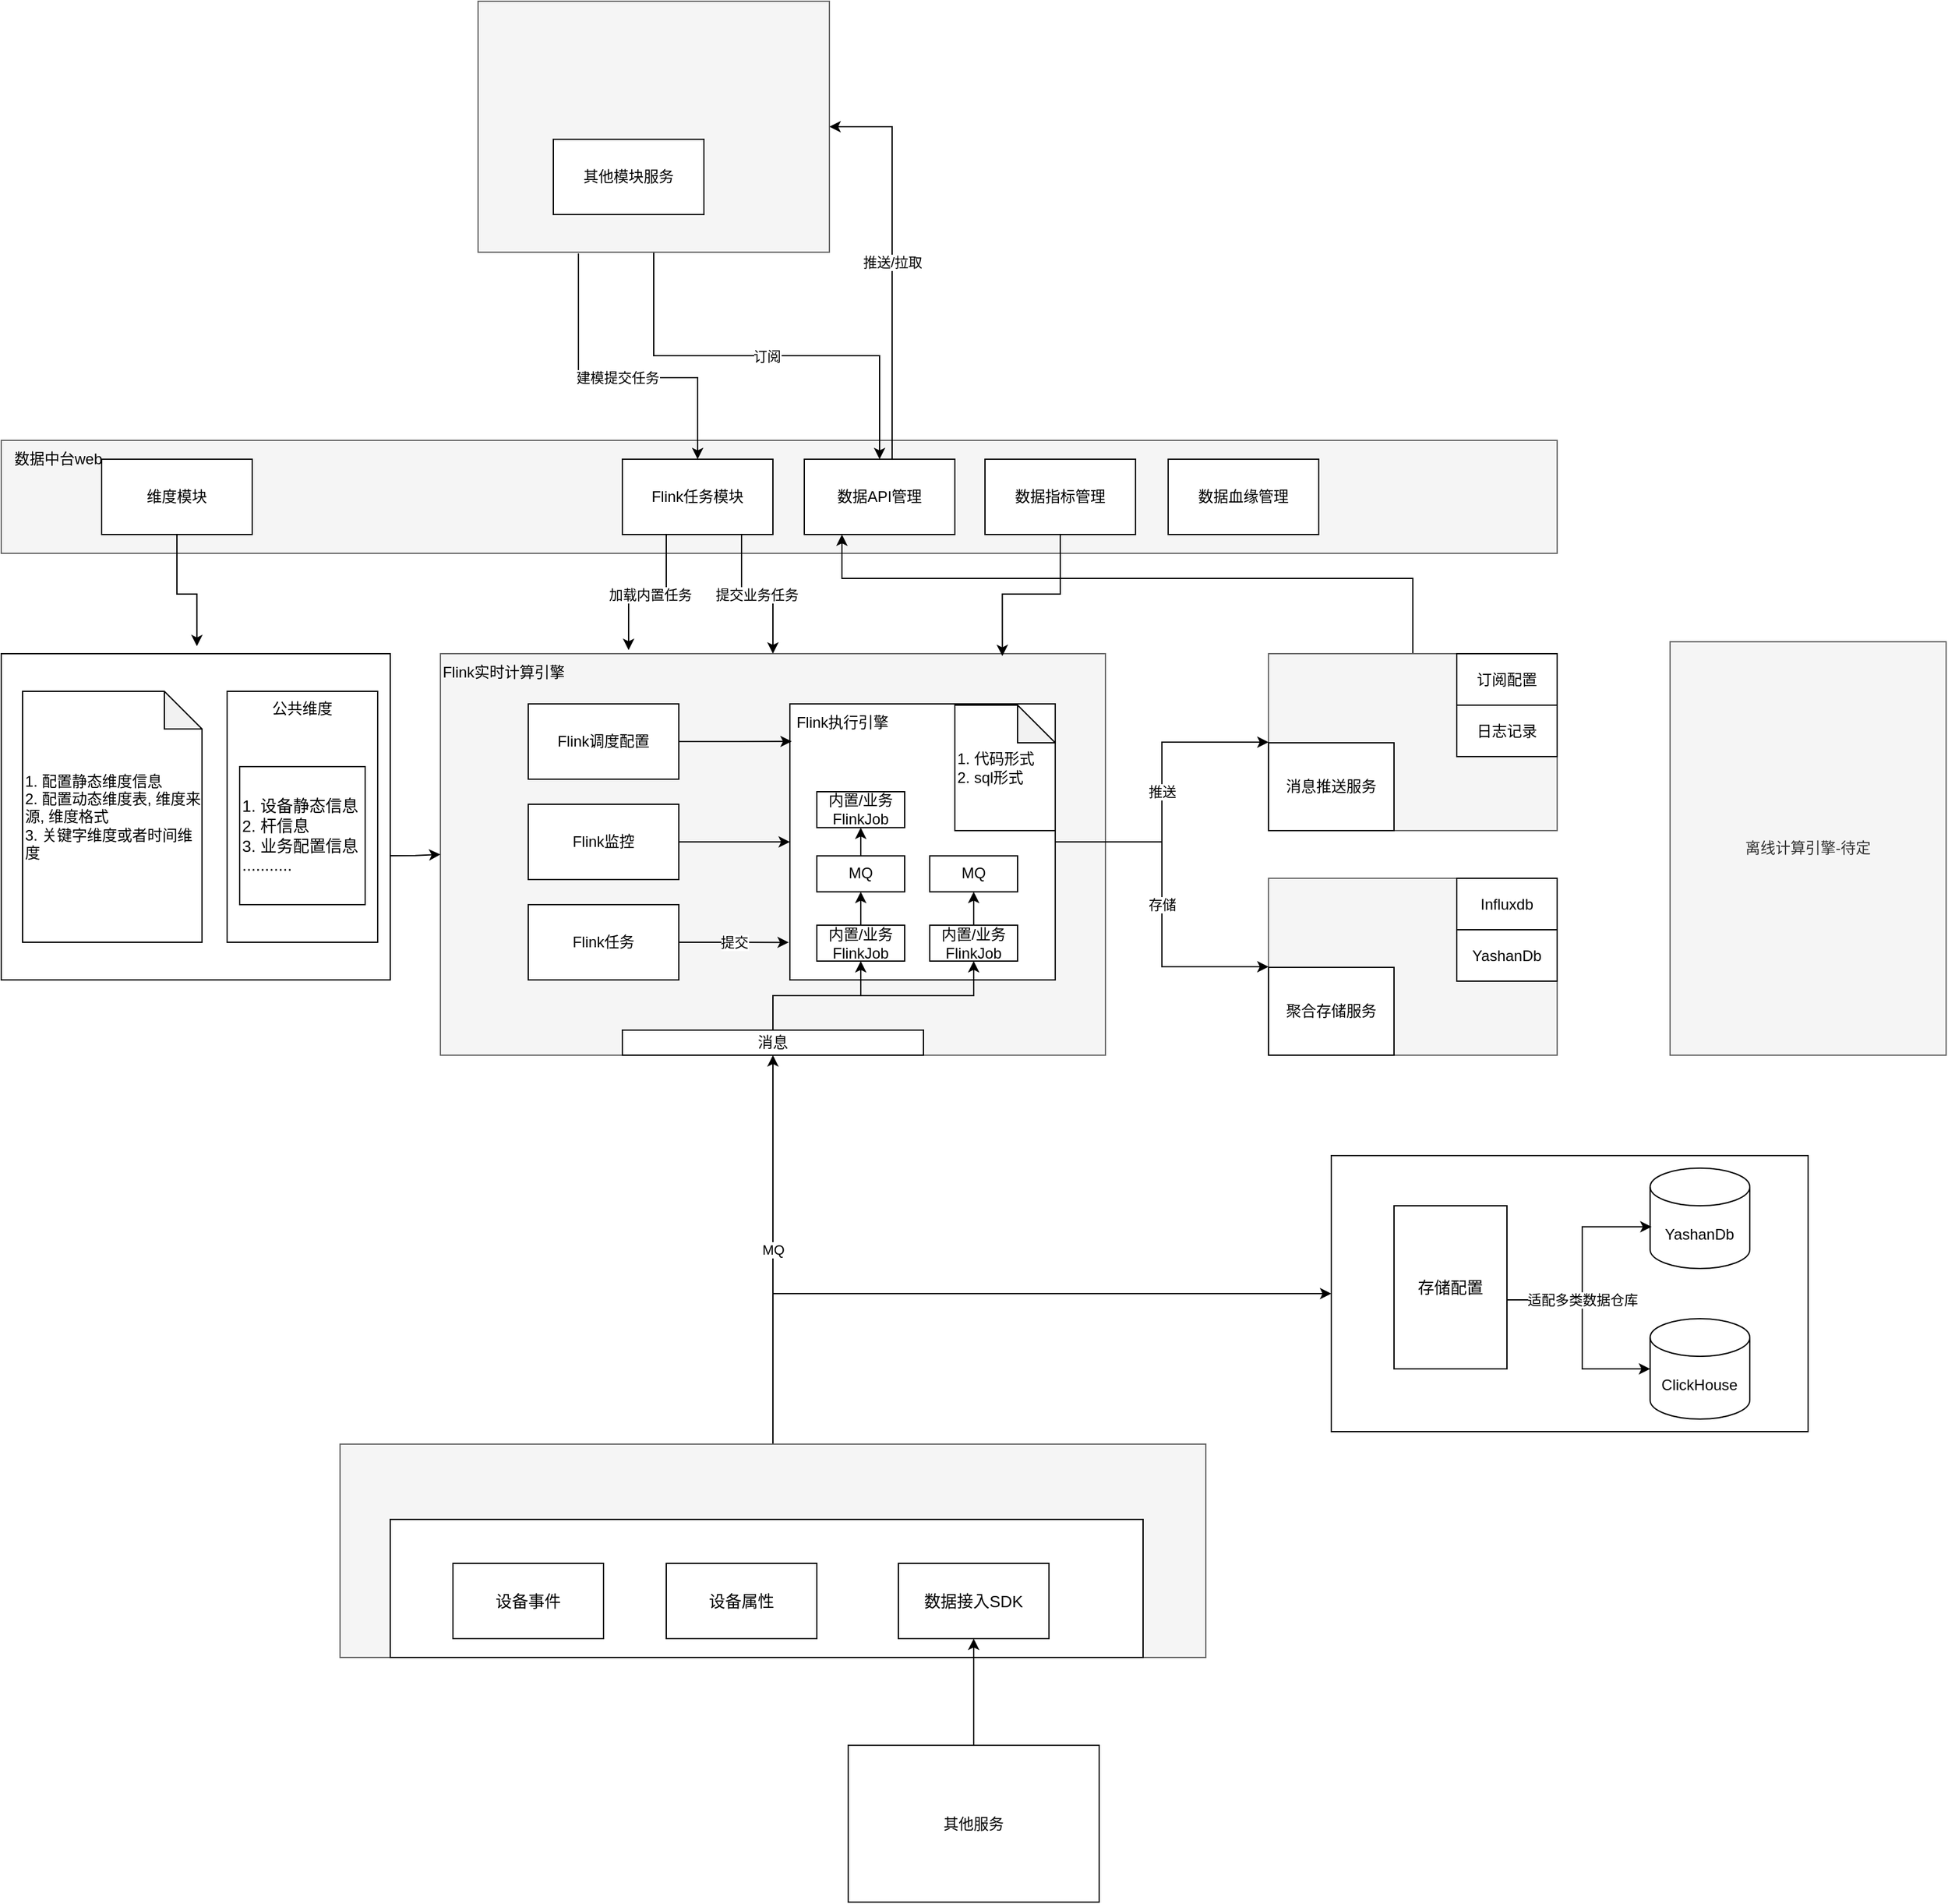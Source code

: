 <mxfile version="21.6.6" type="github" pages="2">
  <diagram name="总体设计" id="ryRMONgh2g4YDS1a8t3J">
    <mxGraphModel dx="2261" dy="797" grid="1" gridSize="10" guides="1" tooltips="1" connect="1" arrows="1" fold="1" page="1" pageScale="1" pageWidth="827" pageHeight="1169" math="0" shadow="0">
      <root>
        <mxCell id="0" />
        <mxCell id="1" parent="0" />
        <mxCell id="PvHFU-CTbL9CK4LDVLUQ-46" value="" style="rounded=0;whiteSpace=wrap;html=1;fillColor=#f5f5f5;fontColor=#333333;strokeColor=#666666;" parent="1" vertex="1">
          <mxGeometry x="-430" y="1090" width="1240" height="90" as="geometry" />
        </mxCell>
        <mxCell id="PvHFU-CTbL9CK4LDVLUQ-59" value="订阅" style="edgeStyle=orthogonalEdgeStyle;rounded=0;orthogonalLoop=1;jettySize=auto;html=1;entryX=0.5;entryY=0;entryDx=0;entryDy=0;" parent="1" source="PvHFU-CTbL9CK4LDVLUQ-57" target="PvHFU-CTbL9CK4LDVLUQ-58" edge="1">
          <mxGeometry relative="1" as="geometry" />
        </mxCell>
        <mxCell id="PvHFU-CTbL9CK4LDVLUQ-57" value="" style="rounded=0;whiteSpace=wrap;html=1;fillColor=#f5f5f5;fontColor=#333333;strokeColor=#666666;" parent="1" vertex="1">
          <mxGeometry x="-50" y="740" width="280" height="200" as="geometry" />
        </mxCell>
        <mxCell id="PvHFU-CTbL9CK4LDVLUQ-64" style="edgeStyle=orthogonalEdgeStyle;rounded=0;orthogonalLoop=1;jettySize=auto;html=1;" parent="1" source="PvHFU-CTbL9CK4LDVLUQ-16" target="PvHFU-CTbL9CK4LDVLUQ-58" edge="1">
          <mxGeometry relative="1" as="geometry">
            <Array as="points">
              <mxPoint x="695" y="1200" />
              <mxPoint x="240" y="1200" />
            </Array>
          </mxGeometry>
        </mxCell>
        <mxCell id="PvHFU-CTbL9CK4LDVLUQ-16" value="" style="rounded=0;whiteSpace=wrap;html=1;fillColor=#f5f5f5;fontColor=#333333;strokeColor=#666666;" parent="1" vertex="1">
          <mxGeometry x="580" y="1260" width="230" height="141" as="geometry" />
        </mxCell>
        <mxCell id="PvHFU-CTbL9CK4LDVLUQ-15" value="" style="rounded=0;whiteSpace=wrap;html=1;fillColor=#f5f5f5;fontColor=#333333;strokeColor=#666666;" parent="1" vertex="1">
          <mxGeometry x="580" y="1439" width="230" height="141" as="geometry" />
        </mxCell>
        <mxCell id="hSYeHgHkIvERPk_130jk-10" value="" style="rounded=0;whiteSpace=wrap;html=1;fillColor=#f5f5f5;gradientColor=none;strokeColor=#666666;fontSize=21;movable=1;resizable=1;rotatable=1;deletable=1;editable=1;locked=0;connectable=1;" parent="1" vertex="1">
          <mxGeometry x="-80" y="1260" width="530" height="320" as="geometry" />
        </mxCell>
        <mxCell id="PvHFU-CTbL9CK4LDVLUQ-27" value="推送" style="edgeStyle=orthogonalEdgeStyle;rounded=0;orthogonalLoop=1;jettySize=auto;html=1;" parent="1" source="PvHFU-CTbL9CK4LDVLUQ-2" target="PvHFU-CTbL9CK4LDVLUQ-16" edge="1">
          <mxGeometry relative="1" as="geometry" />
        </mxCell>
        <mxCell id="PvHFU-CTbL9CK4LDVLUQ-28" value="存储" style="edgeStyle=orthogonalEdgeStyle;rounded=0;orthogonalLoop=1;jettySize=auto;html=1;entryX=0;entryY=0.5;entryDx=0;entryDy=0;" parent="1" source="PvHFU-CTbL9CK4LDVLUQ-2" target="PvHFU-CTbL9CK4LDVLUQ-15" edge="1">
          <mxGeometry relative="1" as="geometry" />
        </mxCell>
        <mxCell id="PvHFU-CTbL9CK4LDVLUQ-2" value="" style="rounded=0;whiteSpace=wrap;html=1;" parent="1" vertex="1">
          <mxGeometry x="198.5" y="1300" width="211.5" height="220" as="geometry" />
        </mxCell>
        <mxCell id="DdPbdOL3YVelSkthv5l_-2" value="MQ" style="edgeStyle=orthogonalEdgeStyle;rounded=0;orthogonalLoop=1;jettySize=auto;html=1;entryX=0.5;entryY=1;entryDx=0;entryDy=0;" edge="1" parent="1" source="hSYeHgHkIvERPk_130jk-9" target="PvHFU-CTbL9CK4LDVLUQ-1">
          <mxGeometry relative="1" as="geometry" />
        </mxCell>
        <mxCell id="DdPbdOL3YVelSkthv5l_-3" style="edgeStyle=orthogonalEdgeStyle;rounded=0;orthogonalLoop=1;jettySize=auto;html=1;entryX=0;entryY=0.5;entryDx=0;entryDy=0;exitX=0.5;exitY=0;exitDx=0;exitDy=0;" edge="1" parent="1" source="hSYeHgHkIvERPk_130jk-9" target="hSYeHgHkIvERPk_130jk-26">
          <mxGeometry relative="1" as="geometry" />
        </mxCell>
        <mxCell id="hSYeHgHkIvERPk_130jk-9" value="" style="rounded=0;whiteSpace=wrap;html=1;fillColor=#f5f5f5;gradientColor=none;strokeColor=#666666;fontSize=13;movable=1;resizable=1;rotatable=1;deletable=1;editable=1;locked=0;connectable=1;" parent="1" vertex="1">
          <mxGeometry x="-160" y="1890" width="690" height="170" as="geometry" />
        </mxCell>
        <mxCell id="hSYeHgHkIvERPk_130jk-2" value="" style="rounded=0;whiteSpace=wrap;html=1;fontSize=13;" parent="1" vertex="1">
          <mxGeometry x="-120" y="1950" width="600" height="110" as="geometry" />
        </mxCell>
        <mxCell id="hSYeHgHkIvERPk_130jk-3" value="设备事件" style="rounded=0;whiteSpace=wrap;html=1;fontSize=13;" parent="1" vertex="1">
          <mxGeometry x="-70" y="1985" width="120" height="60" as="geometry" />
        </mxCell>
        <mxCell id="hSYeHgHkIvERPk_130jk-4" value="设备属性" style="rounded=0;whiteSpace=wrap;html=1;fontSize=13;" parent="1" vertex="1">
          <mxGeometry x="100" y="1985" width="120" height="60" as="geometry" />
        </mxCell>
        <mxCell id="hSYeHgHkIvERPk_130jk-11" value="Flink实时计算引擎" style="text;html=1;align=center;verticalAlign=middle;resizable=0;points=[];autosize=1;strokeColor=none;fillColor=none;" parent="1" vertex="1">
          <mxGeometry x="-90" y="1260" width="120" height="30" as="geometry" />
        </mxCell>
        <mxCell id="hSYeHgHkIvERPk_130jk-17" style="edgeStyle=orthogonalEdgeStyle;rounded=0;orthogonalLoop=1;jettySize=auto;html=1;entryX=0;entryY=0.5;entryDx=0;entryDy=0;exitX=0.997;exitY=0.619;exitDx=0;exitDy=0;exitPerimeter=0;" parent="1" source="hSYeHgHkIvERPk_130jk-16" target="hSYeHgHkIvERPk_130jk-10" edge="1">
          <mxGeometry relative="1" as="geometry" />
        </mxCell>
        <mxCell id="hSYeHgHkIvERPk_130jk-16" value="" style="rounded=0;whiteSpace=wrap;html=1;align=left;fontSize=14;" parent="1" vertex="1">
          <mxGeometry x="-430" y="1260" width="310" height="260" as="geometry" />
        </mxCell>
        <mxCell id="hSYeHgHkIvERPk_130jk-34" value="公共维度&lt;br style=&quot;border-color: var(--border-color); font-size: 14px;&quot;&gt;" style="rounded=0;whiteSpace=wrap;html=1;align=center;verticalAlign=top;" parent="1" vertex="1">
          <mxGeometry x="-250" y="1290" width="120" height="200" as="geometry" />
        </mxCell>
        <mxCell id="hSYeHgHkIvERPk_130jk-35" value="1. 设备静态信息&lt;br style=&quot;border-color: var(--border-color); font-size: 13px;&quot;&gt;&lt;span style=&quot;border-color: var(--border-color); font-size: 13px;&quot;&gt;2. 杆信息&lt;/span&gt;&lt;br style=&quot;border-color: var(--border-color); font-size: 13px;&quot;&gt;&lt;div style=&quot;border-color: var(--border-color); font-size: 13px;&quot;&gt;&lt;span style=&quot;border-color: var(--border-color); background-color: initial; font-size: 13px;&quot;&gt;3. 业务配置信息&lt;/span&gt;&lt;/div&gt;&lt;div style=&quot;border-color: var(--border-color); font-size: 13px;&quot;&gt;&lt;span style=&quot;border-color: var(--border-color); background-color: initial; font-size: 13px;&quot;&gt;...........&lt;/span&gt;&lt;/div&gt;" style="rounded=0;whiteSpace=wrap;html=1;align=left;fontSize=13;" parent="1" vertex="1">
          <mxGeometry x="-240" y="1350" width="100" height="110" as="geometry" />
        </mxCell>
        <mxCell id="hSYeHgHkIvERPk_130jk-36" value="1. 配置静态维度信息&lt;br&gt;2. 配置动态维度表, 维度来源, 维度格式&lt;br&gt;3. 关键字维度或者时间维度" style="shape=note;whiteSpace=wrap;html=1;backgroundOutline=1;darkOpacity=0.05;align=left;" parent="1" vertex="1">
          <mxGeometry x="-413" y="1290" width="143" height="200" as="geometry" />
        </mxCell>
        <mxCell id="PvHFU-CTbL9CK4LDVLUQ-12" style="edgeStyle=orthogonalEdgeStyle;rounded=0;orthogonalLoop=1;jettySize=auto;html=1;entryX=0.5;entryY=1;entryDx=0;entryDy=0;" parent="1" source="PvHFU-CTbL9CK4LDVLUQ-1" target="hSYeHgHkIvERPk_130jk-12" edge="1">
          <mxGeometry relative="1" as="geometry" />
        </mxCell>
        <mxCell id="PvHFU-CTbL9CK4LDVLUQ-42" style="edgeStyle=orthogonalEdgeStyle;rounded=0;orthogonalLoop=1;jettySize=auto;html=1;exitX=0.5;exitY=0;exitDx=0;exitDy=0;" parent="1" source="PvHFU-CTbL9CK4LDVLUQ-1" target="PvHFU-CTbL9CK4LDVLUQ-37" edge="1">
          <mxGeometry relative="1" as="geometry" />
        </mxCell>
        <mxCell id="PvHFU-CTbL9CK4LDVLUQ-1" value="消息" style="rounded=0;whiteSpace=wrap;html=1;" parent="1" vertex="1">
          <mxGeometry x="65" y="1560" width="240" height="20" as="geometry" />
        </mxCell>
        <mxCell id="PvHFU-CTbL9CK4LDVLUQ-3" value="Flink执行引擎" style="text;html=1;align=center;verticalAlign=middle;resizable=0;points=[];autosize=1;strokeColor=none;fillColor=none;" parent="1" vertex="1">
          <mxGeometry x="190" y="1300" width="100" height="30" as="geometry" />
        </mxCell>
        <mxCell id="PvHFU-CTbL9CK4LDVLUQ-11" value="提交" style="edgeStyle=orthogonalEdgeStyle;rounded=0;orthogonalLoop=1;jettySize=auto;html=1;entryX=-0.004;entryY=0.864;entryDx=0;entryDy=0;entryPerimeter=0;" parent="1" source="PvHFU-CTbL9CK4LDVLUQ-10" target="PvHFU-CTbL9CK4LDVLUQ-2" edge="1">
          <mxGeometry relative="1" as="geometry" />
        </mxCell>
        <mxCell id="PvHFU-CTbL9CK4LDVLUQ-10" value="Flink任务" style="rounded=0;whiteSpace=wrap;html=1;" parent="1" vertex="1">
          <mxGeometry x="-10" y="1460" width="120" height="60" as="geometry" />
        </mxCell>
        <mxCell id="PvHFU-CTbL9CK4LDVLUQ-18" value="聚合存储服务" style="rounded=0;whiteSpace=wrap;html=1;" parent="1" vertex="1">
          <mxGeometry x="580" y="1510" width="100" height="70" as="geometry" />
        </mxCell>
        <mxCell id="PvHFU-CTbL9CK4LDVLUQ-19" value="Influxdb" style="rounded=0;whiteSpace=wrap;html=1;" parent="1" vertex="1">
          <mxGeometry x="730" y="1439" width="80" height="41" as="geometry" />
        </mxCell>
        <mxCell id="PvHFU-CTbL9CK4LDVLUQ-20" value="YashanDb" style="rounded=0;whiteSpace=wrap;html=1;" parent="1" vertex="1">
          <mxGeometry x="730" y="1480" width="80" height="41" as="geometry" />
        </mxCell>
        <mxCell id="PvHFU-CTbL9CK4LDVLUQ-23" value="消息推送服务" style="rounded=0;whiteSpace=wrap;html=1;" parent="1" vertex="1">
          <mxGeometry x="580" y="1331" width="100" height="70" as="geometry" />
        </mxCell>
        <mxCell id="PvHFU-CTbL9CK4LDVLUQ-25" value="订阅配置" style="rounded=0;whiteSpace=wrap;html=1;" parent="1" vertex="1">
          <mxGeometry x="730" y="1260" width="80" height="41" as="geometry" />
        </mxCell>
        <mxCell id="PvHFU-CTbL9CK4LDVLUQ-26" value="日志记录" style="rounded=0;whiteSpace=wrap;html=1;" parent="1" vertex="1">
          <mxGeometry x="730" y="1301" width="80" height="41" as="geometry" />
        </mxCell>
        <mxCell id="PvHFU-CTbL9CK4LDVLUQ-31" value="" style="group" parent="1" vertex="1" connectable="0">
          <mxGeometry x="220" y="1370" width="70" height="135" as="geometry" />
        </mxCell>
        <mxCell id="hSYeHgHkIvERPk_130jk-12" value="内置/业务FlinkJob" style="rounded=0;whiteSpace=wrap;html=1;" parent="PvHFU-CTbL9CK4LDVLUQ-31" vertex="1">
          <mxGeometry y="106.364" width="70" height="28.636" as="geometry" />
        </mxCell>
        <mxCell id="PvHFU-CTbL9CK4LDVLUQ-5" value="内置/业务FlinkJob" style="rounded=0;whiteSpace=wrap;html=1;" parent="PvHFU-CTbL9CK4LDVLUQ-31" vertex="1">
          <mxGeometry width="70" height="28.636" as="geometry" />
        </mxCell>
        <mxCell id="PvHFU-CTbL9CK4LDVLUQ-8" style="edgeStyle=orthogonalEdgeStyle;rounded=0;orthogonalLoop=1;jettySize=auto;html=1;" parent="PvHFU-CTbL9CK4LDVLUQ-31" source="PvHFU-CTbL9CK4LDVLUQ-6" target="PvHFU-CTbL9CK4LDVLUQ-5" edge="1">
          <mxGeometry relative="1" as="geometry" />
        </mxCell>
        <mxCell id="PvHFU-CTbL9CK4LDVLUQ-6" value="MQ" style="rounded=0;whiteSpace=wrap;html=1;" parent="PvHFU-CTbL9CK4LDVLUQ-31" vertex="1">
          <mxGeometry y="51.136" width="70" height="28.636" as="geometry" />
        </mxCell>
        <mxCell id="PvHFU-CTbL9CK4LDVLUQ-7" style="edgeStyle=orthogonalEdgeStyle;rounded=0;orthogonalLoop=1;jettySize=auto;html=1;entryX=0.5;entryY=1;entryDx=0;entryDy=0;" parent="PvHFU-CTbL9CK4LDVLUQ-31" source="hSYeHgHkIvERPk_130jk-12" target="PvHFU-CTbL9CK4LDVLUQ-6" edge="1">
          <mxGeometry relative="1" as="geometry" />
        </mxCell>
        <mxCell id="PvHFU-CTbL9CK4LDVLUQ-35" style="edgeStyle=orthogonalEdgeStyle;rounded=0;orthogonalLoop=1;jettySize=auto;html=1;entryX=0;entryY=0.5;entryDx=0;entryDy=0;" parent="1" source="PvHFU-CTbL9CK4LDVLUQ-32" target="PvHFU-CTbL9CK4LDVLUQ-2" edge="1">
          <mxGeometry relative="1" as="geometry" />
        </mxCell>
        <mxCell id="PvHFU-CTbL9CK4LDVLUQ-32" value="Flink监控" style="rounded=0;whiteSpace=wrap;html=1;" parent="1" vertex="1">
          <mxGeometry x="-10" y="1380" width="120" height="60" as="geometry" />
        </mxCell>
        <mxCell id="PvHFU-CTbL9CK4LDVLUQ-34" style="edgeStyle=orthogonalEdgeStyle;rounded=0;orthogonalLoop=1;jettySize=auto;html=1;entryX=0.007;entryY=0.136;entryDx=0;entryDy=0;entryPerimeter=0;" parent="1" source="PvHFU-CTbL9CK4LDVLUQ-33" target="PvHFU-CTbL9CK4LDVLUQ-2" edge="1">
          <mxGeometry relative="1" as="geometry" />
        </mxCell>
        <mxCell id="PvHFU-CTbL9CK4LDVLUQ-33" value="Flink调度配置" style="rounded=0;whiteSpace=wrap;html=1;" parent="1" vertex="1">
          <mxGeometry x="-10" y="1300" width="120" height="60" as="geometry" />
        </mxCell>
        <mxCell id="PvHFU-CTbL9CK4LDVLUQ-45" value="" style="group" parent="1" vertex="1" connectable="0">
          <mxGeometry x="310" y="1421.136" width="70" height="83.864" as="geometry" />
        </mxCell>
        <mxCell id="PvHFU-CTbL9CK4LDVLUQ-37" value="内置/业务FlinkJob" style="rounded=0;whiteSpace=wrap;html=1;" parent="PvHFU-CTbL9CK4LDVLUQ-45" vertex="1">
          <mxGeometry y="55.227" width="70" height="28.636" as="geometry" />
        </mxCell>
        <mxCell id="PvHFU-CTbL9CK4LDVLUQ-40" value="MQ" style="rounded=0;whiteSpace=wrap;html=1;" parent="PvHFU-CTbL9CK4LDVLUQ-45" vertex="1">
          <mxGeometry width="70" height="28.636" as="geometry" />
        </mxCell>
        <mxCell id="PvHFU-CTbL9CK4LDVLUQ-41" style="edgeStyle=orthogonalEdgeStyle;rounded=0;orthogonalLoop=1;jettySize=auto;html=1;entryX=0.5;entryY=1;entryDx=0;entryDy=0;" parent="PvHFU-CTbL9CK4LDVLUQ-45" source="PvHFU-CTbL9CK4LDVLUQ-37" target="PvHFU-CTbL9CK4LDVLUQ-40" edge="1">
          <mxGeometry relative="1" as="geometry" />
        </mxCell>
        <mxCell id="PvHFU-CTbL9CK4LDVLUQ-54" value="加载内置任务" style="edgeStyle=orthogonalEdgeStyle;rounded=0;orthogonalLoop=1;jettySize=auto;html=1;entryX=0.283;entryY=-0.009;entryDx=0;entryDy=0;entryPerimeter=0;" parent="1" source="PvHFU-CTbL9CK4LDVLUQ-50" target="hSYeHgHkIvERPk_130jk-10" edge="1">
          <mxGeometry relative="1" as="geometry">
            <mxPoint x="70" y="1240" as="targetPoint" />
            <Array as="points">
              <mxPoint x="100" y="1213" />
              <mxPoint x="70" y="1213" />
            </Array>
          </mxGeometry>
        </mxCell>
        <mxCell id="PvHFU-CTbL9CK4LDVLUQ-56" value="建模提交任务" style="edgeStyle=orthogonalEdgeStyle;rounded=0;orthogonalLoop=1;jettySize=auto;html=1;entryX=0.5;entryY=0;entryDx=0;entryDy=0;" parent="1" target="PvHFU-CTbL9CK4LDVLUQ-50" edge="1">
          <mxGeometry x="0.004" relative="1" as="geometry">
            <mxPoint x="30" y="941" as="sourcePoint" />
            <Array as="points">
              <mxPoint x="30" y="1040" />
              <mxPoint x="125" y="1040" />
            </Array>
            <mxPoint as="offset" />
          </mxGeometry>
        </mxCell>
        <mxCell id="PvHFU-CTbL9CK4LDVLUQ-55" value="其他模块服务" style="rounded=0;whiteSpace=wrap;html=1;" parent="1" vertex="1">
          <mxGeometry x="10" y="850" width="120" height="60" as="geometry" />
        </mxCell>
        <mxCell id="PvHFU-CTbL9CK4LDVLUQ-47" value="数据中台web" style="text;html=1;align=center;verticalAlign=middle;resizable=0;points=[];autosize=1;strokeColor=none;fillColor=none;" parent="1" vertex="1">
          <mxGeometry x="-430" y="1090" width="90" height="30" as="geometry" />
        </mxCell>
        <mxCell id="PvHFU-CTbL9CK4LDVLUQ-62" style="edgeStyle=orthogonalEdgeStyle;rounded=0;orthogonalLoop=1;jettySize=auto;html=1;entryX=0.503;entryY=-0.023;entryDx=0;entryDy=0;entryPerimeter=0;" parent="1" source="PvHFU-CTbL9CK4LDVLUQ-48" target="hSYeHgHkIvERPk_130jk-16" edge="1">
          <mxGeometry relative="1" as="geometry" />
        </mxCell>
        <mxCell id="PvHFU-CTbL9CK4LDVLUQ-48" value="维度模块" style="rounded=0;whiteSpace=wrap;html=1;" parent="1" vertex="1">
          <mxGeometry x="-350" y="1105" width="120" height="60" as="geometry" />
        </mxCell>
        <mxCell id="PvHFU-CTbL9CK4LDVLUQ-66" value="提交业务任务" style="edgeStyle=orthogonalEdgeStyle;rounded=0;orthogonalLoop=1;jettySize=auto;html=1;" parent="1" source="PvHFU-CTbL9CK4LDVLUQ-50" target="hSYeHgHkIvERPk_130jk-10" edge="1">
          <mxGeometry relative="1" as="geometry">
            <Array as="points">
              <mxPoint x="160" y="1213" />
              <mxPoint x="185" y="1213" />
            </Array>
          </mxGeometry>
        </mxCell>
        <mxCell id="PvHFU-CTbL9CK4LDVLUQ-50" value="Flink任务模块" style="rounded=0;whiteSpace=wrap;html=1;" parent="1" vertex="1">
          <mxGeometry x="65" y="1105" width="120" height="60" as="geometry" />
        </mxCell>
        <mxCell id="PvHFU-CTbL9CK4LDVLUQ-63" style="edgeStyle=orthogonalEdgeStyle;rounded=0;orthogonalLoop=1;jettySize=auto;html=1;entryX=0.845;entryY=0.006;entryDx=0;entryDy=0;entryPerimeter=0;" parent="1" source="PvHFU-CTbL9CK4LDVLUQ-51" target="hSYeHgHkIvERPk_130jk-10" edge="1">
          <mxGeometry relative="1" as="geometry" />
        </mxCell>
        <mxCell id="PvHFU-CTbL9CK4LDVLUQ-51" value="数据指标管理" style="rounded=0;whiteSpace=wrap;html=1;" parent="1" vertex="1">
          <mxGeometry x="354" y="1105" width="120" height="60" as="geometry" />
        </mxCell>
        <mxCell id="PvHFU-CTbL9CK4LDVLUQ-65" value="推送/拉取" style="edgeStyle=orthogonalEdgeStyle;rounded=0;orthogonalLoop=1;jettySize=auto;html=1;entryX=1;entryY=0.5;entryDx=0;entryDy=0;" parent="1" source="PvHFU-CTbL9CK4LDVLUQ-58" target="PvHFU-CTbL9CK4LDVLUQ-57" edge="1">
          <mxGeometry relative="1" as="geometry">
            <Array as="points">
              <mxPoint x="280" y="840" />
            </Array>
          </mxGeometry>
        </mxCell>
        <mxCell id="PvHFU-CTbL9CK4LDVLUQ-58" value="数据API管理" style="rounded=0;whiteSpace=wrap;html=1;" parent="1" vertex="1">
          <mxGeometry x="210" y="1105" width="120" height="60" as="geometry" />
        </mxCell>
        <mxCell id="PvHFU-CTbL9CK4LDVLUQ-60" value="数据血缘管理" style="rounded=0;whiteSpace=wrap;html=1;" parent="1" vertex="1">
          <mxGeometry x="500" y="1105" width="120" height="60" as="geometry" />
        </mxCell>
        <mxCell id="PvHFU-CTbL9CK4LDVLUQ-67" value="1. 代码形式&lt;br&gt;2. sql形式" style="shape=note;whiteSpace=wrap;html=1;backgroundOutline=1;darkOpacity=0.05;align=left;" parent="1" vertex="1">
          <mxGeometry x="330" y="1301" width="80" height="100" as="geometry" />
        </mxCell>
        <mxCell id="SKs566gwwqL2imy3KGl5-1" value="离线计算引擎-待定" style="rounded=0;whiteSpace=wrap;html=1;fillColor=#f5f5f5;fontColor=#333333;strokeColor=#666666;" parent="1" vertex="1">
          <mxGeometry x="900" y="1250.5" width="220" height="329.5" as="geometry" />
        </mxCell>
        <mxCell id="DdPbdOL3YVelSkthv5l_-1" value="" style="group" vertex="1" connectable="0" parent="1">
          <mxGeometry x="630" y="1660" width="380" height="220" as="geometry" />
        </mxCell>
        <mxCell id="hSYeHgHkIvERPk_130jk-26" value="" style="rounded=0;whiteSpace=wrap;html=1;container=0;" parent="DdPbdOL3YVelSkthv5l_-1" vertex="1">
          <mxGeometry width="380" height="220" as="geometry" />
        </mxCell>
        <mxCell id="hSYeHgHkIvERPk_130jk-18" value="存储配置" style="whiteSpace=wrap;html=1;fontSize=13;rounded=0;" parent="DdPbdOL3YVelSkthv5l_-1" vertex="1">
          <mxGeometry x="50" y="40" width="90" height="130" as="geometry" />
        </mxCell>
        <mxCell id="hSYeHgHkIvERPk_130jk-24" value="YashanDb" style="shape=cylinder3;whiteSpace=wrap;html=1;boundedLbl=1;backgroundOutline=1;size=15;" parent="DdPbdOL3YVelSkthv5l_-1" vertex="1">
          <mxGeometry x="254.118" y="10" width="79.412" height="80" as="geometry" />
        </mxCell>
        <mxCell id="hSYeHgHkIvERPk_130jk-21" style="edgeStyle=orthogonalEdgeStyle;rounded=0;orthogonalLoop=1;jettySize=auto;html=1;entryX=0.014;entryY=0.585;entryDx=0;entryDy=0;entryPerimeter=0;" parent="DdPbdOL3YVelSkthv5l_-1" source="hSYeHgHkIvERPk_130jk-18" target="hSYeHgHkIvERPk_130jk-24" edge="1">
          <mxGeometry relative="1" as="geometry">
            <mxPoint x="214.412" y="60" as="targetPoint" />
            <Array as="points">
              <mxPoint x="200" y="115" />
              <mxPoint x="200" y="57" />
            </Array>
          </mxGeometry>
        </mxCell>
        <mxCell id="hSYeHgHkIvERPk_130jk-25" value="ClickHouse" style="shape=cylinder3;whiteSpace=wrap;html=1;boundedLbl=1;backgroundOutline=1;size=15;" parent="DdPbdOL3YVelSkthv5l_-1" vertex="1">
          <mxGeometry x="254.118" y="130" width="79.412" height="80" as="geometry" />
        </mxCell>
        <mxCell id="hSYeHgHkIvERPk_130jk-23" value="适配多类数据仓库" style="edgeStyle=orthogonalEdgeStyle;rounded=0;orthogonalLoop=1;jettySize=auto;html=1;entryX=0;entryY=0.5;entryDx=0;entryDy=0;entryPerimeter=0;" parent="DdPbdOL3YVelSkthv5l_-1" source="hSYeHgHkIvERPk_130jk-18" target="hSYeHgHkIvERPk_130jk-25" edge="1">
          <mxGeometry x="-0.29" relative="1" as="geometry">
            <mxPoint x="214.412" y="174" as="targetPoint" />
            <Array as="points">
              <mxPoint x="200" y="115" />
              <mxPoint x="200" y="170" />
            </Array>
            <mxPoint as="offset" />
          </mxGeometry>
        </mxCell>
        <mxCell id="DdPbdOL3YVelSkthv5l_-4" value="数据接入SDK" style="rounded=0;whiteSpace=wrap;html=1;fontSize=13;" vertex="1" parent="1">
          <mxGeometry x="285" y="1985" width="120" height="60" as="geometry" />
        </mxCell>
        <mxCell id="DdPbdOL3YVelSkthv5l_-6" style="edgeStyle=orthogonalEdgeStyle;rounded=0;orthogonalLoop=1;jettySize=auto;html=1;entryX=0.5;entryY=1;entryDx=0;entryDy=0;" edge="1" parent="1" source="DdPbdOL3YVelSkthv5l_-5" target="DdPbdOL3YVelSkthv5l_-4">
          <mxGeometry relative="1" as="geometry" />
        </mxCell>
        <mxCell id="DdPbdOL3YVelSkthv5l_-5" value="其他服务" style="rounded=0;whiteSpace=wrap;html=1;" vertex="1" parent="1">
          <mxGeometry x="245" y="2130" width="200" height="125" as="geometry" />
        </mxCell>
      </root>
    </mxGraphModel>
  </diagram>
  <diagram id="dNpzBYMV4xB4CqRQvauH" name="维度">
    <mxGraphModel dx="1434" dy="803" grid="1" gridSize="10" guides="1" tooltips="1" connect="1" arrows="1" fold="1" page="1" pageScale="1" pageWidth="827" pageHeight="1169" math="0" shadow="0">
      <root>
        <mxCell id="0" />
        <mxCell id="1" parent="0" />
        <mxCell id="2iyHBR4nPYOJBwV6iVVP-1" value="" style="rounded=0;whiteSpace=wrap;html=1;fillColor=#f5f5f5;fontColor=#333333;strokeColor=#666666;" vertex="1" parent="1">
          <mxGeometry x="170" y="240" width="790" height="510" as="geometry" />
        </mxCell>
        <mxCell id="E2O0pW5pSvZnsaQLfu_R-6" style="edgeStyle=orthogonalEdgeStyle;rounded=0;orthogonalLoop=1;jettySize=auto;html=1;entryX=0.5;entryY=0;entryDx=0;entryDy=0;" edge="1" parent="1" source="E2O0pW5pSvZnsaQLfu_R-1" target="E2O0pW5pSvZnsaQLfu_R-4">
          <mxGeometry relative="1" as="geometry" />
        </mxCell>
        <mxCell id="E2O0pW5pSvZnsaQLfu_R-1" value="配置维度数据源" style="rounded=0;whiteSpace=wrap;html=1;" vertex="1" parent="1">
          <mxGeometry x="250" y="290" width="120" height="60" as="geometry" />
        </mxCell>
        <mxCell id="E2O0pW5pSvZnsaQLfu_R-10" value="" style="edgeStyle=orthogonalEdgeStyle;rounded=0;orthogonalLoop=1;jettySize=auto;html=1;" edge="1" parent="1" source="E2O0pW5pSvZnsaQLfu_R-2">
          <mxGeometry relative="1" as="geometry">
            <mxPoint x="520" y="430" as="targetPoint" />
          </mxGeometry>
        </mxCell>
        <mxCell id="E2O0pW5pSvZnsaQLfu_R-2" value="配置维度元数据格式" style="rounded=0;whiteSpace=wrap;html=1;" vertex="1" parent="1">
          <mxGeometry x="460" y="290" width="120" height="60" as="geometry" />
        </mxCell>
        <mxCell id="E2O0pW5pSvZnsaQLfu_R-13" value="" style="edgeStyle=orthogonalEdgeStyle;rounded=0;orthogonalLoop=1;jettySize=auto;html=1;" edge="1" parent="1" source="E2O0pW5pSvZnsaQLfu_R-3" target="E2O0pW5pSvZnsaQLfu_R-12">
          <mxGeometry relative="1" as="geometry" />
        </mxCell>
        <mxCell id="E2O0pW5pSvZnsaQLfu_R-3" value="配置维度映射表" style="rounded=0;whiteSpace=wrap;html=1;" vertex="1" parent="1">
          <mxGeometry x="700" y="290" width="120" height="60" as="geometry" />
        </mxCell>
        <mxCell id="E2O0pW5pSvZnsaQLfu_R-4" value="db/redis" style="rounded=0;whiteSpace=wrap;html=1;" vertex="1" parent="1">
          <mxGeometry x="250" y="420" width="120" height="60" as="geometry" />
        </mxCell>
        <mxCell id="E2O0pW5pSvZnsaQLfu_R-11" value="1. 维度表标签分类&lt;br&gt;2. 维度属性描述基本信息&lt;br&gt;3. 维度kv结构&lt;br&gt;4. 维度与维度的关联关系" style="shape=note;whiteSpace=wrap;html=1;backgroundOutline=1;darkOpacity=0.05;align=left;" vertex="1" parent="1">
          <mxGeometry x="430" y="430" width="180" height="220" as="geometry" />
        </mxCell>
        <mxCell id="E2O0pW5pSvZnsaQLfu_R-12" value="维度与数据表的映射关系" style="shape=note;whiteSpace=wrap;html=1;backgroundOutline=1;darkOpacity=0.05;" vertex="1" parent="1">
          <mxGeometry x="700" y="430" width="160" height="180" as="geometry" />
        </mxCell>
      </root>
    </mxGraphModel>
  </diagram>
</mxfile>
